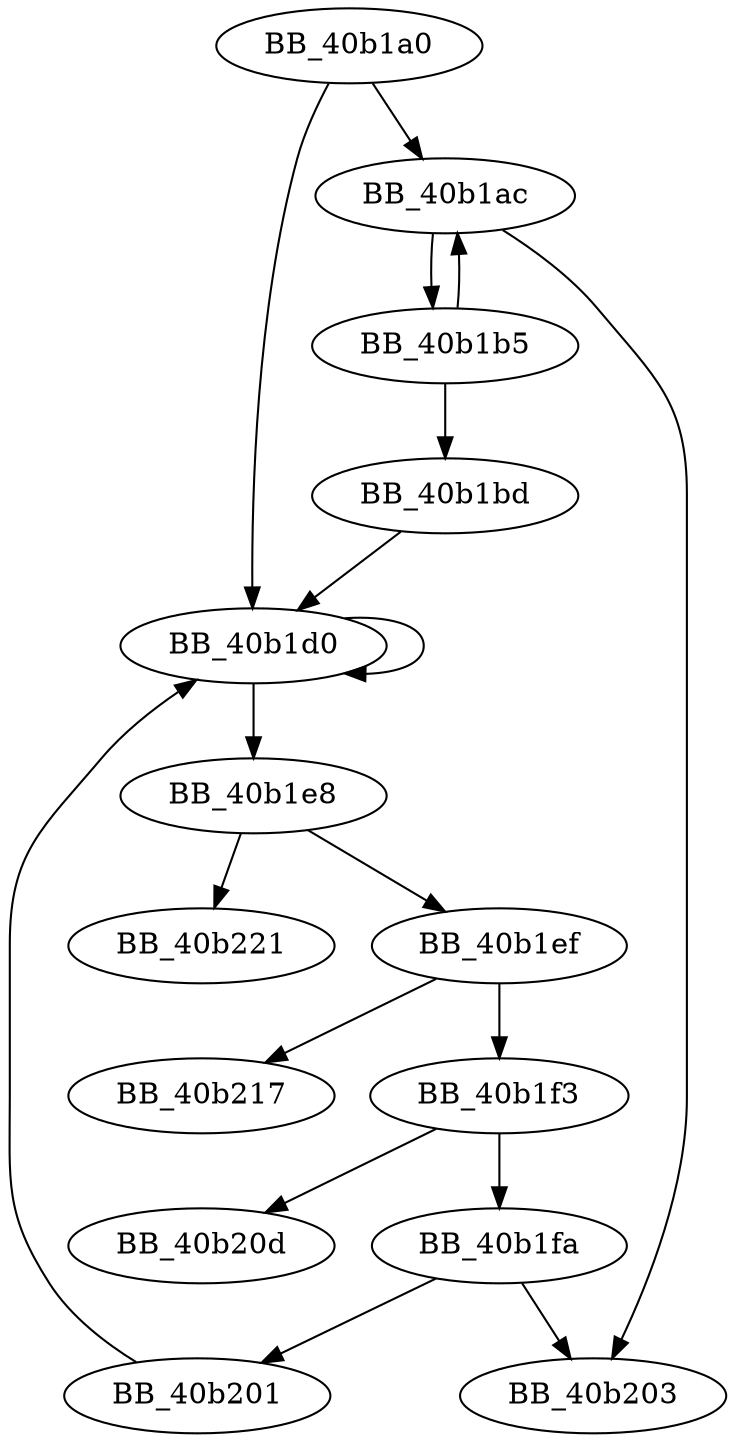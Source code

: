 DiGraph _strlen{
BB_40b1a0->BB_40b1ac
BB_40b1a0->BB_40b1d0
BB_40b1ac->BB_40b1b5
BB_40b1ac->BB_40b203
BB_40b1b5->BB_40b1ac
BB_40b1b5->BB_40b1bd
BB_40b1bd->BB_40b1d0
BB_40b1d0->BB_40b1d0
BB_40b1d0->BB_40b1e8
BB_40b1e8->BB_40b1ef
BB_40b1e8->BB_40b221
BB_40b1ef->BB_40b1f3
BB_40b1ef->BB_40b217
BB_40b1f3->BB_40b1fa
BB_40b1f3->BB_40b20d
BB_40b1fa->BB_40b201
BB_40b1fa->BB_40b203
BB_40b201->BB_40b1d0
}
